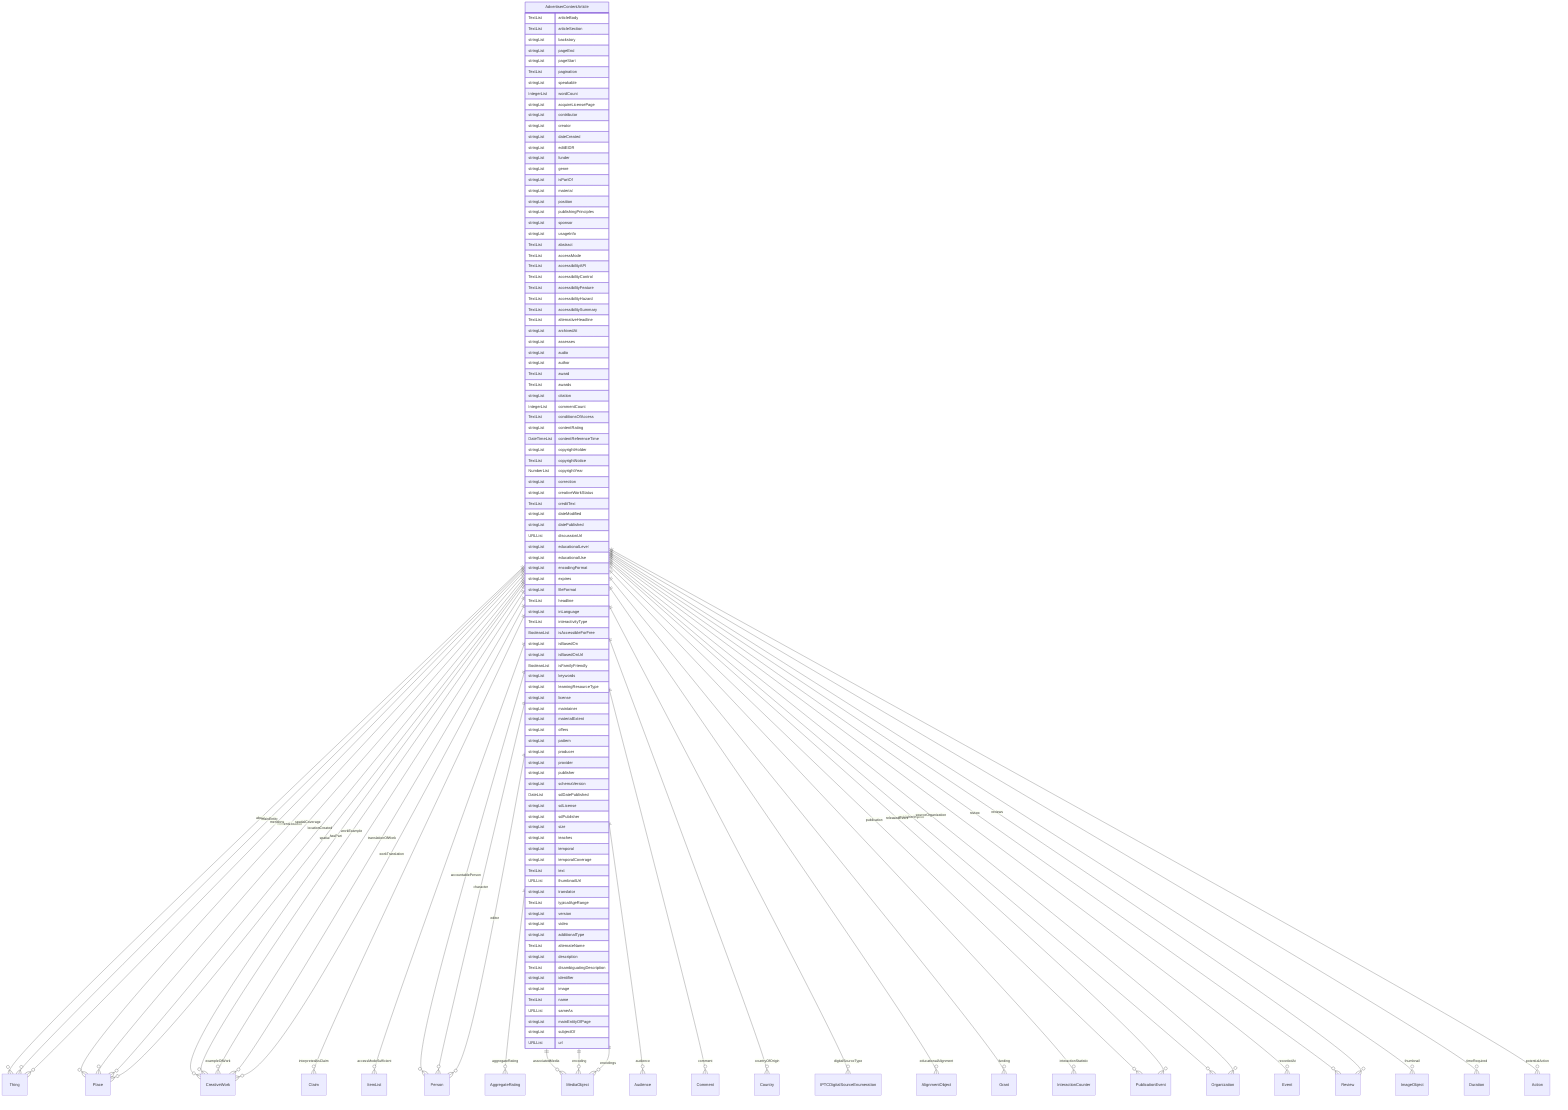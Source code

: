 erDiagram
AdvertiserContentArticle {
    TextList articleBody  
    TextList articleSection  
    stringList backstory  
    stringList pageEnd  
    stringList pageStart  
    TextList pagination  
    stringList speakable  
    IntegerList wordCount  
    stringList acquireLicensePage  
    stringList contributor  
    stringList creator  
    stringList dateCreated  
    stringList editEIDR  
    stringList funder  
    stringList genre  
    stringList isPartOf  
    stringList material  
    stringList position  
    stringList publishingPrinciples  
    stringList sponsor  
    stringList usageInfo  
    TextList abstract  
    TextList accessMode  
    TextList accessibilityAPI  
    TextList accessibilityControl  
    TextList accessibilityFeature  
    TextList accessibilityHazard  
    TextList accessibilitySummary  
    TextList alternativeHeadline  
    stringList archivedAt  
    stringList assesses  
    stringList audio  
    stringList author  
    TextList award  
    TextList awards  
    stringList citation  
    IntegerList commentCount  
    TextList conditionsOfAccess  
    stringList contentRating  
    DateTimeList contentReferenceTime  
    stringList copyrightHolder  
    TextList copyrightNotice  
    NumberList copyrightYear  
    stringList correction  
    stringList creativeWorkStatus  
    TextList creditText  
    stringList dateModified  
    stringList datePublished  
    URLList discussionUrl  
    stringList educationalLevel  
    stringList educationalUse  
    stringList encodingFormat  
    stringList expires  
    stringList fileFormat  
    TextList headline  
    stringList inLanguage  
    TextList interactivityType  
    BooleanList isAccessibleForFree  
    stringList isBasedOn  
    stringList isBasedOnUrl  
    BooleanList isFamilyFriendly  
    stringList keywords  
    stringList learningResourceType  
    stringList license  
    stringList maintainer  
    stringList materialExtent  
    stringList offers  
    stringList pattern  
    stringList producer  
    stringList provider  
    stringList publisher  
    stringList schemaVersion  
    DateList sdDatePublished  
    stringList sdLicense  
    stringList sdPublisher  
    stringList size  
    stringList teaches  
    stringList temporal  
    stringList temporalCoverage  
    TextList text  
    URLList thumbnailUrl  
    stringList translator  
    TextList typicalAgeRange  
    stringList version  
    stringList video  
    stringList additionalType  
    TextList alternateName  
    stringList description  
    TextList disambiguatingDescription  
    stringList identifier  
    stringList image  
    TextList name  
    URLList sameAs  
    stringList mainEntityOfPage  
    stringList subjectOf  
    URLList url  
}

AdvertiserContentArticle ||--}o Thing : "about"
AdvertiserContentArticle ||--}o Place : "contentLocation"
AdvertiserContentArticle ||--}o CreativeWork : "hasPart"
AdvertiserContentArticle ||--}o Claim : "interpretedAsClaim"
AdvertiserContentArticle ||--}o Thing : "mainEntity"
AdvertiserContentArticle ||--}o Place : "spatialCoverage"
AdvertiserContentArticle ||--}o CreativeWork : "workExample"
AdvertiserContentArticle ||--}o ItemList : "accessModeSufficient"
AdvertiserContentArticle ||--}o Person : "accountablePerson"
AdvertiserContentArticle ||--}o AggregateRating : "aggregateRating"
AdvertiserContentArticle ||--}o MediaObject : "associatedMedia"
AdvertiserContentArticle ||--}o Audience : "audience"
AdvertiserContentArticle ||--}o Person : "character"
AdvertiserContentArticle ||--}o Comment : "comment"
AdvertiserContentArticle ||--}o Country : "countryOfOrigin"
AdvertiserContentArticle ||--}o IPTCDigitalSourceEnumeration : "digitalSourceType"
AdvertiserContentArticle ||--}o Person : "editor"
AdvertiserContentArticle ||--}o AlignmentObject : "educationalAlignment"
AdvertiserContentArticle ||--}o MediaObject : "encoding"
AdvertiserContentArticle ||--}o MediaObject : "encodings"
AdvertiserContentArticle ||--}o CreativeWork : "exampleOfWork"
AdvertiserContentArticle ||--}o Grant : "funding"
AdvertiserContentArticle ||--}o InteractionCounter : "interactionStatistic"
AdvertiserContentArticle ||--}o Place : "locationCreated"
AdvertiserContentArticle ||--}o Thing : "mentions"
AdvertiserContentArticle ||--}o PublicationEvent : "publication"
AdvertiserContentArticle ||--}o Organization : "publisherImprint"
AdvertiserContentArticle ||--}o Event : "recordedAt"
AdvertiserContentArticle ||--}o PublicationEvent : "releasedEvent"
AdvertiserContentArticle ||--}o Review : "review"
AdvertiserContentArticle ||--}o Review : "reviews"
AdvertiserContentArticle ||--}o Organization : "sourceOrganization"
AdvertiserContentArticle ||--}o Place : "spatial"
AdvertiserContentArticle ||--}o ImageObject : "thumbnail"
AdvertiserContentArticle ||--}o Duration : "timeRequired"
AdvertiserContentArticle ||--}o CreativeWork : "translationOfWork"
AdvertiserContentArticle ||--}o CreativeWork : "workTranslation"
AdvertiserContentArticle ||--}o Action : "potentialAction"